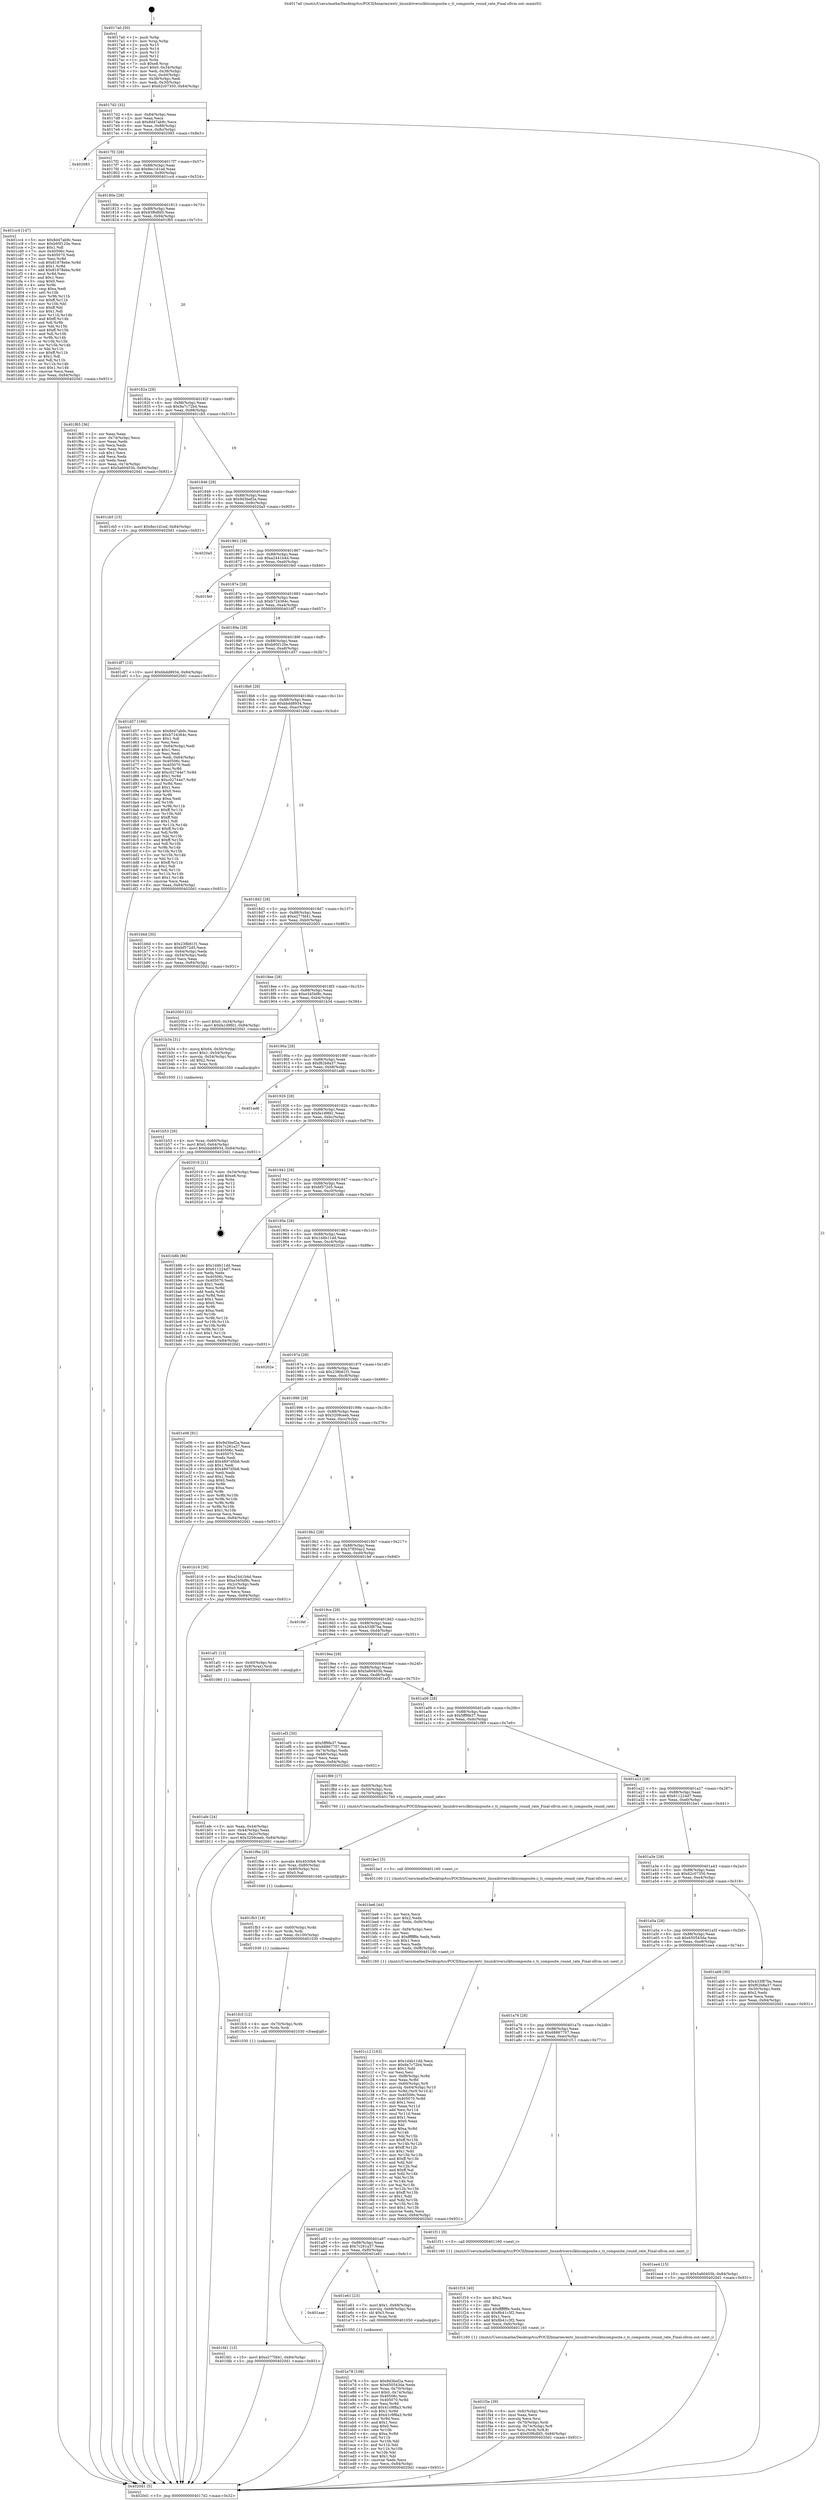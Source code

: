 digraph "0x4017a0" {
  label = "0x4017a0 (/mnt/c/Users/mathe/Desktop/tcc/POCII/binaries/extr_linuxdriversclkticomposite.c_ti_composite_round_rate_Final-ollvm.out::main(0))"
  labelloc = "t"
  node[shape=record]

  Entry [label="",width=0.3,height=0.3,shape=circle,fillcolor=black,style=filled]
  "0x4017d2" [label="{
     0x4017d2 [32]\l
     | [instrs]\l
     &nbsp;&nbsp;0x4017d2 \<+6\>: mov -0x84(%rbp),%eax\l
     &nbsp;&nbsp;0x4017d8 \<+2\>: mov %eax,%ecx\l
     &nbsp;&nbsp;0x4017da \<+6\>: sub $0x8d47ab9c,%ecx\l
     &nbsp;&nbsp;0x4017e0 \<+6\>: mov %eax,-0x88(%rbp)\l
     &nbsp;&nbsp;0x4017e6 \<+6\>: mov %ecx,-0x8c(%rbp)\l
     &nbsp;&nbsp;0x4017ec \<+6\>: je 0000000000402083 \<main+0x8e3\>\l
  }"]
  "0x402083" [label="{
     0x402083\l
  }", style=dashed]
  "0x4017f2" [label="{
     0x4017f2 [28]\l
     | [instrs]\l
     &nbsp;&nbsp;0x4017f2 \<+5\>: jmp 00000000004017f7 \<main+0x57\>\l
     &nbsp;&nbsp;0x4017f7 \<+6\>: mov -0x88(%rbp),%eax\l
     &nbsp;&nbsp;0x4017fd \<+5\>: sub $0x8ec1d1ed,%eax\l
     &nbsp;&nbsp;0x401802 \<+6\>: mov %eax,-0x90(%rbp)\l
     &nbsp;&nbsp;0x401808 \<+6\>: je 0000000000401cc4 \<main+0x524\>\l
  }"]
  Exit [label="",width=0.3,height=0.3,shape=circle,fillcolor=black,style=filled,peripheries=2]
  "0x401cc4" [label="{
     0x401cc4 [147]\l
     | [instrs]\l
     &nbsp;&nbsp;0x401cc4 \<+5\>: mov $0x8d47ab9c,%eax\l
     &nbsp;&nbsp;0x401cc9 \<+5\>: mov $0xb95f120e,%ecx\l
     &nbsp;&nbsp;0x401cce \<+2\>: mov $0x1,%dl\l
     &nbsp;&nbsp;0x401cd0 \<+7\>: mov 0x40506c,%esi\l
     &nbsp;&nbsp;0x401cd7 \<+7\>: mov 0x405070,%edi\l
     &nbsp;&nbsp;0x401cde \<+3\>: mov %esi,%r8d\l
     &nbsp;&nbsp;0x401ce1 \<+7\>: sub $0x81878ebe,%r8d\l
     &nbsp;&nbsp;0x401ce8 \<+4\>: sub $0x1,%r8d\l
     &nbsp;&nbsp;0x401cec \<+7\>: add $0x81878ebe,%r8d\l
     &nbsp;&nbsp;0x401cf3 \<+4\>: imul %r8d,%esi\l
     &nbsp;&nbsp;0x401cf7 \<+3\>: and $0x1,%esi\l
     &nbsp;&nbsp;0x401cfa \<+3\>: cmp $0x0,%esi\l
     &nbsp;&nbsp;0x401cfd \<+4\>: sete %r9b\l
     &nbsp;&nbsp;0x401d01 \<+3\>: cmp $0xa,%edi\l
     &nbsp;&nbsp;0x401d04 \<+4\>: setl %r10b\l
     &nbsp;&nbsp;0x401d08 \<+3\>: mov %r9b,%r11b\l
     &nbsp;&nbsp;0x401d0b \<+4\>: xor $0xff,%r11b\l
     &nbsp;&nbsp;0x401d0f \<+3\>: mov %r10b,%bl\l
     &nbsp;&nbsp;0x401d12 \<+3\>: xor $0xff,%bl\l
     &nbsp;&nbsp;0x401d15 \<+3\>: xor $0x1,%dl\l
     &nbsp;&nbsp;0x401d18 \<+3\>: mov %r11b,%r14b\l
     &nbsp;&nbsp;0x401d1b \<+4\>: and $0xff,%r14b\l
     &nbsp;&nbsp;0x401d1f \<+3\>: and %dl,%r9b\l
     &nbsp;&nbsp;0x401d22 \<+3\>: mov %bl,%r15b\l
     &nbsp;&nbsp;0x401d25 \<+4\>: and $0xff,%r15b\l
     &nbsp;&nbsp;0x401d29 \<+3\>: and %dl,%r10b\l
     &nbsp;&nbsp;0x401d2c \<+3\>: or %r9b,%r14b\l
     &nbsp;&nbsp;0x401d2f \<+3\>: or %r10b,%r15b\l
     &nbsp;&nbsp;0x401d32 \<+3\>: xor %r15b,%r14b\l
     &nbsp;&nbsp;0x401d35 \<+3\>: or %bl,%r11b\l
     &nbsp;&nbsp;0x401d38 \<+4\>: xor $0xff,%r11b\l
     &nbsp;&nbsp;0x401d3c \<+3\>: or $0x1,%dl\l
     &nbsp;&nbsp;0x401d3f \<+3\>: and %dl,%r11b\l
     &nbsp;&nbsp;0x401d42 \<+3\>: or %r11b,%r14b\l
     &nbsp;&nbsp;0x401d45 \<+4\>: test $0x1,%r14b\l
     &nbsp;&nbsp;0x401d49 \<+3\>: cmovne %ecx,%eax\l
     &nbsp;&nbsp;0x401d4c \<+6\>: mov %eax,-0x84(%rbp)\l
     &nbsp;&nbsp;0x401d52 \<+5\>: jmp 00000000004020d1 \<main+0x931\>\l
  }"]
  "0x40180e" [label="{
     0x40180e [28]\l
     | [instrs]\l
     &nbsp;&nbsp;0x40180e \<+5\>: jmp 0000000000401813 \<main+0x73\>\l
     &nbsp;&nbsp;0x401813 \<+6\>: mov -0x88(%rbp),%eax\l
     &nbsp;&nbsp;0x401819 \<+5\>: sub $0x93f6dfd5,%eax\l
     &nbsp;&nbsp;0x40181e \<+6\>: mov %eax,-0x94(%rbp)\l
     &nbsp;&nbsp;0x401824 \<+6\>: je 0000000000401f65 \<main+0x7c5\>\l
  }"]
  "0x401fd1" [label="{
     0x401fd1 [15]\l
     | [instrs]\l
     &nbsp;&nbsp;0x401fd1 \<+10\>: movl $0xe277fd41,-0x84(%rbp)\l
     &nbsp;&nbsp;0x401fdb \<+5\>: jmp 00000000004020d1 \<main+0x931\>\l
  }"]
  "0x401f65" [label="{
     0x401f65 [36]\l
     | [instrs]\l
     &nbsp;&nbsp;0x401f65 \<+2\>: xor %eax,%eax\l
     &nbsp;&nbsp;0x401f67 \<+3\>: mov -0x74(%rbp),%ecx\l
     &nbsp;&nbsp;0x401f6a \<+2\>: mov %eax,%edx\l
     &nbsp;&nbsp;0x401f6c \<+2\>: sub %ecx,%edx\l
     &nbsp;&nbsp;0x401f6e \<+2\>: mov %eax,%ecx\l
     &nbsp;&nbsp;0x401f70 \<+3\>: sub $0x1,%ecx\l
     &nbsp;&nbsp;0x401f73 \<+2\>: add %ecx,%edx\l
     &nbsp;&nbsp;0x401f75 \<+2\>: sub %edx,%eax\l
     &nbsp;&nbsp;0x401f77 \<+3\>: mov %eax,-0x74(%rbp)\l
     &nbsp;&nbsp;0x401f7a \<+10\>: movl $0x5a60403b,-0x84(%rbp)\l
     &nbsp;&nbsp;0x401f84 \<+5\>: jmp 00000000004020d1 \<main+0x931\>\l
  }"]
  "0x40182a" [label="{
     0x40182a [28]\l
     | [instrs]\l
     &nbsp;&nbsp;0x40182a \<+5\>: jmp 000000000040182f \<main+0x8f\>\l
     &nbsp;&nbsp;0x40182f \<+6\>: mov -0x88(%rbp),%eax\l
     &nbsp;&nbsp;0x401835 \<+5\>: sub $0x9a7c72b4,%eax\l
     &nbsp;&nbsp;0x40183a \<+6\>: mov %eax,-0x98(%rbp)\l
     &nbsp;&nbsp;0x401840 \<+6\>: je 0000000000401cb5 \<main+0x515\>\l
  }"]
  "0x401fc5" [label="{
     0x401fc5 [12]\l
     | [instrs]\l
     &nbsp;&nbsp;0x401fc5 \<+4\>: mov -0x70(%rbp),%rdx\l
     &nbsp;&nbsp;0x401fc9 \<+3\>: mov %rdx,%rdi\l
     &nbsp;&nbsp;0x401fcc \<+5\>: call 0000000000401030 \<free@plt\>\l
     | [calls]\l
     &nbsp;&nbsp;0x401030 \{1\} (unknown)\l
  }"]
  "0x401cb5" [label="{
     0x401cb5 [15]\l
     | [instrs]\l
     &nbsp;&nbsp;0x401cb5 \<+10\>: movl $0x8ec1d1ed,-0x84(%rbp)\l
     &nbsp;&nbsp;0x401cbf \<+5\>: jmp 00000000004020d1 \<main+0x931\>\l
  }"]
  "0x401846" [label="{
     0x401846 [28]\l
     | [instrs]\l
     &nbsp;&nbsp;0x401846 \<+5\>: jmp 000000000040184b \<main+0xab\>\l
     &nbsp;&nbsp;0x40184b \<+6\>: mov -0x88(%rbp),%eax\l
     &nbsp;&nbsp;0x401851 \<+5\>: sub $0x9d3bef2a,%eax\l
     &nbsp;&nbsp;0x401856 \<+6\>: mov %eax,-0x9c(%rbp)\l
     &nbsp;&nbsp;0x40185c \<+6\>: je 00000000004020a5 \<main+0x905\>\l
  }"]
  "0x401fb3" [label="{
     0x401fb3 [18]\l
     | [instrs]\l
     &nbsp;&nbsp;0x401fb3 \<+4\>: mov -0x60(%rbp),%rdx\l
     &nbsp;&nbsp;0x401fb7 \<+3\>: mov %rdx,%rdi\l
     &nbsp;&nbsp;0x401fba \<+6\>: mov %eax,-0x100(%rbp)\l
     &nbsp;&nbsp;0x401fc0 \<+5\>: call 0000000000401030 \<free@plt\>\l
     | [calls]\l
     &nbsp;&nbsp;0x401030 \{1\} (unknown)\l
  }"]
  "0x4020a5" [label="{
     0x4020a5\l
  }", style=dashed]
  "0x401862" [label="{
     0x401862 [28]\l
     | [instrs]\l
     &nbsp;&nbsp;0x401862 \<+5\>: jmp 0000000000401867 \<main+0xc7\>\l
     &nbsp;&nbsp;0x401867 \<+6\>: mov -0x88(%rbp),%eax\l
     &nbsp;&nbsp;0x40186d \<+5\>: sub $0xa2441b4d,%eax\l
     &nbsp;&nbsp;0x401872 \<+6\>: mov %eax,-0xa0(%rbp)\l
     &nbsp;&nbsp;0x401878 \<+6\>: je 0000000000401fe0 \<main+0x840\>\l
  }"]
  "0x401f9a" [label="{
     0x401f9a [25]\l
     | [instrs]\l
     &nbsp;&nbsp;0x401f9a \<+10\>: movabs $0x4030b6,%rdi\l
     &nbsp;&nbsp;0x401fa4 \<+4\>: mov %rax,-0x80(%rbp)\l
     &nbsp;&nbsp;0x401fa8 \<+4\>: mov -0x80(%rbp),%rsi\l
     &nbsp;&nbsp;0x401fac \<+2\>: mov $0x0,%al\l
     &nbsp;&nbsp;0x401fae \<+5\>: call 0000000000401040 \<printf@plt\>\l
     | [calls]\l
     &nbsp;&nbsp;0x401040 \{1\} (unknown)\l
  }"]
  "0x401fe0" [label="{
     0x401fe0\l
  }", style=dashed]
  "0x40187e" [label="{
     0x40187e [28]\l
     | [instrs]\l
     &nbsp;&nbsp;0x40187e \<+5\>: jmp 0000000000401883 \<main+0xe3\>\l
     &nbsp;&nbsp;0x401883 \<+6\>: mov -0x88(%rbp),%eax\l
     &nbsp;&nbsp;0x401889 \<+5\>: sub $0xb724364c,%eax\l
     &nbsp;&nbsp;0x40188e \<+6\>: mov %eax,-0xa4(%rbp)\l
     &nbsp;&nbsp;0x401894 \<+6\>: je 0000000000401df7 \<main+0x657\>\l
  }"]
  "0x401f3e" [label="{
     0x401f3e [39]\l
     | [instrs]\l
     &nbsp;&nbsp;0x401f3e \<+6\>: mov -0xfc(%rbp),%ecx\l
     &nbsp;&nbsp;0x401f44 \<+3\>: imul %eax,%ecx\l
     &nbsp;&nbsp;0x401f47 \<+3\>: movslq %ecx,%rsi\l
     &nbsp;&nbsp;0x401f4a \<+4\>: mov -0x70(%rbp),%rdi\l
     &nbsp;&nbsp;0x401f4e \<+4\>: movslq -0x74(%rbp),%r8\l
     &nbsp;&nbsp;0x401f52 \<+4\>: mov %rsi,(%rdi,%r8,8)\l
     &nbsp;&nbsp;0x401f56 \<+10\>: movl $0x93f6dfd5,-0x84(%rbp)\l
     &nbsp;&nbsp;0x401f60 \<+5\>: jmp 00000000004020d1 \<main+0x931\>\l
  }"]
  "0x401df7" [label="{
     0x401df7 [15]\l
     | [instrs]\l
     &nbsp;&nbsp;0x401df7 \<+10\>: movl $0xbbdd8934,-0x84(%rbp)\l
     &nbsp;&nbsp;0x401e01 \<+5\>: jmp 00000000004020d1 \<main+0x931\>\l
  }"]
  "0x40189a" [label="{
     0x40189a [28]\l
     | [instrs]\l
     &nbsp;&nbsp;0x40189a \<+5\>: jmp 000000000040189f \<main+0xff\>\l
     &nbsp;&nbsp;0x40189f \<+6\>: mov -0x88(%rbp),%eax\l
     &nbsp;&nbsp;0x4018a5 \<+5\>: sub $0xb95f120e,%eax\l
     &nbsp;&nbsp;0x4018aa \<+6\>: mov %eax,-0xa8(%rbp)\l
     &nbsp;&nbsp;0x4018b0 \<+6\>: je 0000000000401d57 \<main+0x5b7\>\l
  }"]
  "0x401f16" [label="{
     0x401f16 [40]\l
     | [instrs]\l
     &nbsp;&nbsp;0x401f16 \<+5\>: mov $0x2,%ecx\l
     &nbsp;&nbsp;0x401f1b \<+1\>: cltd\l
     &nbsp;&nbsp;0x401f1c \<+2\>: idiv %ecx\l
     &nbsp;&nbsp;0x401f1e \<+6\>: imul $0xfffffffe,%edx,%ecx\l
     &nbsp;&nbsp;0x401f24 \<+6\>: sub $0x8b41c3f2,%ecx\l
     &nbsp;&nbsp;0x401f2a \<+3\>: add $0x1,%ecx\l
     &nbsp;&nbsp;0x401f2d \<+6\>: add $0x8b41c3f2,%ecx\l
     &nbsp;&nbsp;0x401f33 \<+6\>: mov %ecx,-0xfc(%rbp)\l
     &nbsp;&nbsp;0x401f39 \<+5\>: call 0000000000401160 \<next_i\>\l
     | [calls]\l
     &nbsp;&nbsp;0x401160 \{1\} (/mnt/c/Users/mathe/Desktop/tcc/POCII/binaries/extr_linuxdriversclkticomposite.c_ti_composite_round_rate_Final-ollvm.out::next_i)\l
  }"]
  "0x401d57" [label="{
     0x401d57 [160]\l
     | [instrs]\l
     &nbsp;&nbsp;0x401d57 \<+5\>: mov $0x8d47ab9c,%eax\l
     &nbsp;&nbsp;0x401d5c \<+5\>: mov $0xb724364c,%ecx\l
     &nbsp;&nbsp;0x401d61 \<+2\>: mov $0x1,%dl\l
     &nbsp;&nbsp;0x401d63 \<+2\>: xor %esi,%esi\l
     &nbsp;&nbsp;0x401d65 \<+3\>: mov -0x64(%rbp),%edi\l
     &nbsp;&nbsp;0x401d68 \<+3\>: sub $0x1,%esi\l
     &nbsp;&nbsp;0x401d6b \<+2\>: sub %esi,%edi\l
     &nbsp;&nbsp;0x401d6d \<+3\>: mov %edi,-0x64(%rbp)\l
     &nbsp;&nbsp;0x401d70 \<+7\>: mov 0x40506c,%esi\l
     &nbsp;&nbsp;0x401d77 \<+7\>: mov 0x405070,%edi\l
     &nbsp;&nbsp;0x401d7e \<+3\>: mov %esi,%r8d\l
     &nbsp;&nbsp;0x401d81 \<+7\>: add $0xc02744e7,%r8d\l
     &nbsp;&nbsp;0x401d88 \<+4\>: sub $0x1,%r8d\l
     &nbsp;&nbsp;0x401d8c \<+7\>: sub $0xc02744e7,%r8d\l
     &nbsp;&nbsp;0x401d93 \<+4\>: imul %r8d,%esi\l
     &nbsp;&nbsp;0x401d97 \<+3\>: and $0x1,%esi\l
     &nbsp;&nbsp;0x401d9a \<+3\>: cmp $0x0,%esi\l
     &nbsp;&nbsp;0x401d9d \<+4\>: sete %r9b\l
     &nbsp;&nbsp;0x401da1 \<+3\>: cmp $0xa,%edi\l
     &nbsp;&nbsp;0x401da4 \<+4\>: setl %r10b\l
     &nbsp;&nbsp;0x401da8 \<+3\>: mov %r9b,%r11b\l
     &nbsp;&nbsp;0x401dab \<+4\>: xor $0xff,%r11b\l
     &nbsp;&nbsp;0x401daf \<+3\>: mov %r10b,%bl\l
     &nbsp;&nbsp;0x401db2 \<+3\>: xor $0xff,%bl\l
     &nbsp;&nbsp;0x401db5 \<+3\>: xor $0x1,%dl\l
     &nbsp;&nbsp;0x401db8 \<+3\>: mov %r11b,%r14b\l
     &nbsp;&nbsp;0x401dbb \<+4\>: and $0xff,%r14b\l
     &nbsp;&nbsp;0x401dbf \<+3\>: and %dl,%r9b\l
     &nbsp;&nbsp;0x401dc2 \<+3\>: mov %bl,%r15b\l
     &nbsp;&nbsp;0x401dc5 \<+4\>: and $0xff,%r15b\l
     &nbsp;&nbsp;0x401dc9 \<+3\>: and %dl,%r10b\l
     &nbsp;&nbsp;0x401dcc \<+3\>: or %r9b,%r14b\l
     &nbsp;&nbsp;0x401dcf \<+3\>: or %r10b,%r15b\l
     &nbsp;&nbsp;0x401dd2 \<+3\>: xor %r15b,%r14b\l
     &nbsp;&nbsp;0x401dd5 \<+3\>: or %bl,%r11b\l
     &nbsp;&nbsp;0x401dd8 \<+4\>: xor $0xff,%r11b\l
     &nbsp;&nbsp;0x401ddc \<+3\>: or $0x1,%dl\l
     &nbsp;&nbsp;0x401ddf \<+3\>: and %dl,%r11b\l
     &nbsp;&nbsp;0x401de2 \<+3\>: or %r11b,%r14b\l
     &nbsp;&nbsp;0x401de5 \<+4\>: test $0x1,%r14b\l
     &nbsp;&nbsp;0x401de9 \<+3\>: cmovne %ecx,%eax\l
     &nbsp;&nbsp;0x401dec \<+6\>: mov %eax,-0x84(%rbp)\l
     &nbsp;&nbsp;0x401df2 \<+5\>: jmp 00000000004020d1 \<main+0x931\>\l
  }"]
  "0x4018b6" [label="{
     0x4018b6 [28]\l
     | [instrs]\l
     &nbsp;&nbsp;0x4018b6 \<+5\>: jmp 00000000004018bb \<main+0x11b\>\l
     &nbsp;&nbsp;0x4018bb \<+6\>: mov -0x88(%rbp),%eax\l
     &nbsp;&nbsp;0x4018c1 \<+5\>: sub $0xbbdd8934,%eax\l
     &nbsp;&nbsp;0x4018c6 \<+6\>: mov %eax,-0xac(%rbp)\l
     &nbsp;&nbsp;0x4018cc \<+6\>: je 0000000000401b6d \<main+0x3cd\>\l
  }"]
  "0x401e78" [label="{
     0x401e78 [108]\l
     | [instrs]\l
     &nbsp;&nbsp;0x401e78 \<+5\>: mov $0x9d3bef2a,%ecx\l
     &nbsp;&nbsp;0x401e7d \<+5\>: mov $0x650543da,%edx\l
     &nbsp;&nbsp;0x401e82 \<+4\>: mov %rax,-0x70(%rbp)\l
     &nbsp;&nbsp;0x401e86 \<+7\>: movl $0x0,-0x74(%rbp)\l
     &nbsp;&nbsp;0x401e8d \<+7\>: mov 0x40506c,%esi\l
     &nbsp;&nbsp;0x401e94 \<+8\>: mov 0x405070,%r8d\l
     &nbsp;&nbsp;0x401e9c \<+3\>: mov %esi,%r9d\l
     &nbsp;&nbsp;0x401e9f \<+7\>: add $0x41c9f8a3,%r9d\l
     &nbsp;&nbsp;0x401ea6 \<+4\>: sub $0x1,%r9d\l
     &nbsp;&nbsp;0x401eaa \<+7\>: sub $0x41c9f8a3,%r9d\l
     &nbsp;&nbsp;0x401eb1 \<+4\>: imul %r9d,%esi\l
     &nbsp;&nbsp;0x401eb5 \<+3\>: and $0x1,%esi\l
     &nbsp;&nbsp;0x401eb8 \<+3\>: cmp $0x0,%esi\l
     &nbsp;&nbsp;0x401ebb \<+4\>: sete %r10b\l
     &nbsp;&nbsp;0x401ebf \<+4\>: cmp $0xa,%r8d\l
     &nbsp;&nbsp;0x401ec3 \<+4\>: setl %r11b\l
     &nbsp;&nbsp;0x401ec7 \<+3\>: mov %r10b,%bl\l
     &nbsp;&nbsp;0x401eca \<+3\>: and %r11b,%bl\l
     &nbsp;&nbsp;0x401ecd \<+3\>: xor %r11b,%r10b\l
     &nbsp;&nbsp;0x401ed0 \<+3\>: or %r10b,%bl\l
     &nbsp;&nbsp;0x401ed3 \<+3\>: test $0x1,%bl\l
     &nbsp;&nbsp;0x401ed6 \<+3\>: cmovne %edx,%ecx\l
     &nbsp;&nbsp;0x401ed9 \<+6\>: mov %ecx,-0x84(%rbp)\l
     &nbsp;&nbsp;0x401edf \<+5\>: jmp 00000000004020d1 \<main+0x931\>\l
  }"]
  "0x401b6d" [label="{
     0x401b6d [30]\l
     | [instrs]\l
     &nbsp;&nbsp;0x401b6d \<+5\>: mov $0x238b61f1,%eax\l
     &nbsp;&nbsp;0x401b72 \<+5\>: mov $0xbf572d5,%ecx\l
     &nbsp;&nbsp;0x401b77 \<+3\>: mov -0x64(%rbp),%edx\l
     &nbsp;&nbsp;0x401b7a \<+3\>: cmp -0x54(%rbp),%edx\l
     &nbsp;&nbsp;0x401b7d \<+3\>: cmovl %ecx,%eax\l
     &nbsp;&nbsp;0x401b80 \<+6\>: mov %eax,-0x84(%rbp)\l
     &nbsp;&nbsp;0x401b86 \<+5\>: jmp 00000000004020d1 \<main+0x931\>\l
  }"]
  "0x4018d2" [label="{
     0x4018d2 [28]\l
     | [instrs]\l
     &nbsp;&nbsp;0x4018d2 \<+5\>: jmp 00000000004018d7 \<main+0x137\>\l
     &nbsp;&nbsp;0x4018d7 \<+6\>: mov -0x88(%rbp),%eax\l
     &nbsp;&nbsp;0x4018dd \<+5\>: sub $0xe277fd41,%eax\l
     &nbsp;&nbsp;0x4018e2 \<+6\>: mov %eax,-0xb0(%rbp)\l
     &nbsp;&nbsp;0x4018e8 \<+6\>: je 0000000000402003 \<main+0x863\>\l
  }"]
  "0x401aae" [label="{
     0x401aae\l
  }", style=dashed]
  "0x402003" [label="{
     0x402003 [22]\l
     | [instrs]\l
     &nbsp;&nbsp;0x402003 \<+7\>: movl $0x0,-0x34(%rbp)\l
     &nbsp;&nbsp;0x40200a \<+10\>: movl $0xfa1d9fd1,-0x84(%rbp)\l
     &nbsp;&nbsp;0x402014 \<+5\>: jmp 00000000004020d1 \<main+0x931\>\l
  }"]
  "0x4018ee" [label="{
     0x4018ee [28]\l
     | [instrs]\l
     &nbsp;&nbsp;0x4018ee \<+5\>: jmp 00000000004018f3 \<main+0x153\>\l
     &nbsp;&nbsp;0x4018f3 \<+6\>: mov -0x88(%rbp),%eax\l
     &nbsp;&nbsp;0x4018f9 \<+5\>: sub $0xe345bf8c,%eax\l
     &nbsp;&nbsp;0x4018fe \<+6\>: mov %eax,-0xb4(%rbp)\l
     &nbsp;&nbsp;0x401904 \<+6\>: je 0000000000401b34 \<main+0x394\>\l
  }"]
  "0x401e61" [label="{
     0x401e61 [23]\l
     | [instrs]\l
     &nbsp;&nbsp;0x401e61 \<+7\>: movl $0x1,-0x68(%rbp)\l
     &nbsp;&nbsp;0x401e68 \<+4\>: movslq -0x68(%rbp),%rax\l
     &nbsp;&nbsp;0x401e6c \<+4\>: shl $0x3,%rax\l
     &nbsp;&nbsp;0x401e70 \<+3\>: mov %rax,%rdi\l
     &nbsp;&nbsp;0x401e73 \<+5\>: call 0000000000401050 \<malloc@plt\>\l
     | [calls]\l
     &nbsp;&nbsp;0x401050 \{1\} (unknown)\l
  }"]
  "0x401b34" [label="{
     0x401b34 [31]\l
     | [instrs]\l
     &nbsp;&nbsp;0x401b34 \<+8\>: movq $0x64,-0x50(%rbp)\l
     &nbsp;&nbsp;0x401b3c \<+7\>: movl $0x1,-0x54(%rbp)\l
     &nbsp;&nbsp;0x401b43 \<+4\>: movslq -0x54(%rbp),%rax\l
     &nbsp;&nbsp;0x401b47 \<+4\>: shl $0x2,%rax\l
     &nbsp;&nbsp;0x401b4b \<+3\>: mov %rax,%rdi\l
     &nbsp;&nbsp;0x401b4e \<+5\>: call 0000000000401050 \<malloc@plt\>\l
     | [calls]\l
     &nbsp;&nbsp;0x401050 \{1\} (unknown)\l
  }"]
  "0x40190a" [label="{
     0x40190a [28]\l
     | [instrs]\l
     &nbsp;&nbsp;0x40190a \<+5\>: jmp 000000000040190f \<main+0x16f\>\l
     &nbsp;&nbsp;0x40190f \<+6\>: mov -0x88(%rbp),%eax\l
     &nbsp;&nbsp;0x401915 \<+5\>: sub $0xf62b8a37,%eax\l
     &nbsp;&nbsp;0x40191a \<+6\>: mov %eax,-0xb8(%rbp)\l
     &nbsp;&nbsp;0x401920 \<+6\>: je 0000000000401ad6 \<main+0x336\>\l
  }"]
  "0x401a92" [label="{
     0x401a92 [28]\l
     | [instrs]\l
     &nbsp;&nbsp;0x401a92 \<+5\>: jmp 0000000000401a97 \<main+0x2f7\>\l
     &nbsp;&nbsp;0x401a97 \<+6\>: mov -0x88(%rbp),%eax\l
     &nbsp;&nbsp;0x401a9d \<+5\>: sub $0x7c261a37,%eax\l
     &nbsp;&nbsp;0x401aa2 \<+6\>: mov %eax,-0xf0(%rbp)\l
     &nbsp;&nbsp;0x401aa8 \<+6\>: je 0000000000401e61 \<main+0x6c1\>\l
  }"]
  "0x401ad6" [label="{
     0x401ad6\l
  }", style=dashed]
  "0x401926" [label="{
     0x401926 [28]\l
     | [instrs]\l
     &nbsp;&nbsp;0x401926 \<+5\>: jmp 000000000040192b \<main+0x18b\>\l
     &nbsp;&nbsp;0x40192b \<+6\>: mov -0x88(%rbp),%eax\l
     &nbsp;&nbsp;0x401931 \<+5\>: sub $0xfa1d9fd1,%eax\l
     &nbsp;&nbsp;0x401936 \<+6\>: mov %eax,-0xbc(%rbp)\l
     &nbsp;&nbsp;0x40193c \<+6\>: je 0000000000402019 \<main+0x879\>\l
  }"]
  "0x401f11" [label="{
     0x401f11 [5]\l
     | [instrs]\l
     &nbsp;&nbsp;0x401f11 \<+5\>: call 0000000000401160 \<next_i\>\l
     | [calls]\l
     &nbsp;&nbsp;0x401160 \{1\} (/mnt/c/Users/mathe/Desktop/tcc/POCII/binaries/extr_linuxdriversclkticomposite.c_ti_composite_round_rate_Final-ollvm.out::next_i)\l
  }"]
  "0x402019" [label="{
     0x402019 [21]\l
     | [instrs]\l
     &nbsp;&nbsp;0x402019 \<+3\>: mov -0x34(%rbp),%eax\l
     &nbsp;&nbsp;0x40201c \<+7\>: add $0xe8,%rsp\l
     &nbsp;&nbsp;0x402023 \<+1\>: pop %rbx\l
     &nbsp;&nbsp;0x402024 \<+2\>: pop %r12\l
     &nbsp;&nbsp;0x402026 \<+2\>: pop %r13\l
     &nbsp;&nbsp;0x402028 \<+2\>: pop %r14\l
     &nbsp;&nbsp;0x40202a \<+2\>: pop %r15\l
     &nbsp;&nbsp;0x40202c \<+1\>: pop %rbp\l
     &nbsp;&nbsp;0x40202d \<+1\>: ret\l
  }"]
  "0x401942" [label="{
     0x401942 [28]\l
     | [instrs]\l
     &nbsp;&nbsp;0x401942 \<+5\>: jmp 0000000000401947 \<main+0x1a7\>\l
     &nbsp;&nbsp;0x401947 \<+6\>: mov -0x88(%rbp),%eax\l
     &nbsp;&nbsp;0x40194d \<+5\>: sub $0xbf572d5,%eax\l
     &nbsp;&nbsp;0x401952 \<+6\>: mov %eax,-0xc0(%rbp)\l
     &nbsp;&nbsp;0x401958 \<+6\>: je 0000000000401b8b \<main+0x3eb\>\l
  }"]
  "0x401a76" [label="{
     0x401a76 [28]\l
     | [instrs]\l
     &nbsp;&nbsp;0x401a76 \<+5\>: jmp 0000000000401a7b \<main+0x2db\>\l
     &nbsp;&nbsp;0x401a7b \<+6\>: mov -0x88(%rbp),%eax\l
     &nbsp;&nbsp;0x401a81 \<+5\>: sub $0x68867707,%eax\l
     &nbsp;&nbsp;0x401a86 \<+6\>: mov %eax,-0xec(%rbp)\l
     &nbsp;&nbsp;0x401a8c \<+6\>: je 0000000000401f11 \<main+0x771\>\l
  }"]
  "0x401b8b" [label="{
     0x401b8b [86]\l
     | [instrs]\l
     &nbsp;&nbsp;0x401b8b \<+5\>: mov $0x1d4b11dd,%eax\l
     &nbsp;&nbsp;0x401b90 \<+5\>: mov $0x611224d7,%ecx\l
     &nbsp;&nbsp;0x401b95 \<+2\>: xor %edx,%edx\l
     &nbsp;&nbsp;0x401b97 \<+7\>: mov 0x40506c,%esi\l
     &nbsp;&nbsp;0x401b9e \<+7\>: mov 0x405070,%edi\l
     &nbsp;&nbsp;0x401ba5 \<+3\>: sub $0x1,%edx\l
     &nbsp;&nbsp;0x401ba8 \<+3\>: mov %esi,%r8d\l
     &nbsp;&nbsp;0x401bab \<+3\>: add %edx,%r8d\l
     &nbsp;&nbsp;0x401bae \<+4\>: imul %r8d,%esi\l
     &nbsp;&nbsp;0x401bb2 \<+3\>: and $0x1,%esi\l
     &nbsp;&nbsp;0x401bb5 \<+3\>: cmp $0x0,%esi\l
     &nbsp;&nbsp;0x401bb8 \<+4\>: sete %r9b\l
     &nbsp;&nbsp;0x401bbc \<+3\>: cmp $0xa,%edi\l
     &nbsp;&nbsp;0x401bbf \<+4\>: setl %r10b\l
     &nbsp;&nbsp;0x401bc3 \<+3\>: mov %r9b,%r11b\l
     &nbsp;&nbsp;0x401bc6 \<+3\>: and %r10b,%r11b\l
     &nbsp;&nbsp;0x401bc9 \<+3\>: xor %r10b,%r9b\l
     &nbsp;&nbsp;0x401bcc \<+3\>: or %r9b,%r11b\l
     &nbsp;&nbsp;0x401bcf \<+4\>: test $0x1,%r11b\l
     &nbsp;&nbsp;0x401bd3 \<+3\>: cmovne %ecx,%eax\l
     &nbsp;&nbsp;0x401bd6 \<+6\>: mov %eax,-0x84(%rbp)\l
     &nbsp;&nbsp;0x401bdc \<+5\>: jmp 00000000004020d1 \<main+0x931\>\l
  }"]
  "0x40195e" [label="{
     0x40195e [28]\l
     | [instrs]\l
     &nbsp;&nbsp;0x40195e \<+5\>: jmp 0000000000401963 \<main+0x1c3\>\l
     &nbsp;&nbsp;0x401963 \<+6\>: mov -0x88(%rbp),%eax\l
     &nbsp;&nbsp;0x401969 \<+5\>: sub $0x1d4b11dd,%eax\l
     &nbsp;&nbsp;0x40196e \<+6\>: mov %eax,-0xc4(%rbp)\l
     &nbsp;&nbsp;0x401974 \<+6\>: je 000000000040202e \<main+0x88e\>\l
  }"]
  "0x401ee4" [label="{
     0x401ee4 [15]\l
     | [instrs]\l
     &nbsp;&nbsp;0x401ee4 \<+10\>: movl $0x5a60403b,-0x84(%rbp)\l
     &nbsp;&nbsp;0x401eee \<+5\>: jmp 00000000004020d1 \<main+0x931\>\l
  }"]
  "0x40202e" [label="{
     0x40202e\l
  }", style=dashed]
  "0x40197a" [label="{
     0x40197a [28]\l
     | [instrs]\l
     &nbsp;&nbsp;0x40197a \<+5\>: jmp 000000000040197f \<main+0x1df\>\l
     &nbsp;&nbsp;0x40197f \<+6\>: mov -0x88(%rbp),%eax\l
     &nbsp;&nbsp;0x401985 \<+5\>: sub $0x238b61f1,%eax\l
     &nbsp;&nbsp;0x40198a \<+6\>: mov %eax,-0xc8(%rbp)\l
     &nbsp;&nbsp;0x401990 \<+6\>: je 0000000000401e06 \<main+0x666\>\l
  }"]
  "0x401c12" [label="{
     0x401c12 [163]\l
     | [instrs]\l
     &nbsp;&nbsp;0x401c12 \<+5\>: mov $0x1d4b11dd,%ecx\l
     &nbsp;&nbsp;0x401c17 \<+5\>: mov $0x9a7c72b4,%edx\l
     &nbsp;&nbsp;0x401c1c \<+3\>: mov $0x1,%dil\l
     &nbsp;&nbsp;0x401c1f \<+2\>: xor %esi,%esi\l
     &nbsp;&nbsp;0x401c21 \<+7\>: mov -0xf8(%rbp),%r8d\l
     &nbsp;&nbsp;0x401c28 \<+4\>: imul %eax,%r8d\l
     &nbsp;&nbsp;0x401c2c \<+4\>: mov -0x60(%rbp),%r9\l
     &nbsp;&nbsp;0x401c30 \<+4\>: movslq -0x64(%rbp),%r10\l
     &nbsp;&nbsp;0x401c34 \<+4\>: mov %r8d,(%r9,%r10,4)\l
     &nbsp;&nbsp;0x401c38 \<+7\>: mov 0x40506c,%eax\l
     &nbsp;&nbsp;0x401c3f \<+8\>: mov 0x405070,%r8d\l
     &nbsp;&nbsp;0x401c47 \<+3\>: sub $0x1,%esi\l
     &nbsp;&nbsp;0x401c4a \<+3\>: mov %eax,%r11d\l
     &nbsp;&nbsp;0x401c4d \<+3\>: add %esi,%r11d\l
     &nbsp;&nbsp;0x401c50 \<+4\>: imul %r11d,%eax\l
     &nbsp;&nbsp;0x401c54 \<+3\>: and $0x1,%eax\l
     &nbsp;&nbsp;0x401c57 \<+3\>: cmp $0x0,%eax\l
     &nbsp;&nbsp;0x401c5a \<+3\>: sete %bl\l
     &nbsp;&nbsp;0x401c5d \<+4\>: cmp $0xa,%r8d\l
     &nbsp;&nbsp;0x401c61 \<+4\>: setl %r14b\l
     &nbsp;&nbsp;0x401c65 \<+3\>: mov %bl,%r15b\l
     &nbsp;&nbsp;0x401c68 \<+4\>: xor $0xff,%r15b\l
     &nbsp;&nbsp;0x401c6c \<+3\>: mov %r14b,%r12b\l
     &nbsp;&nbsp;0x401c6f \<+4\>: xor $0xff,%r12b\l
     &nbsp;&nbsp;0x401c73 \<+4\>: xor $0x1,%dil\l
     &nbsp;&nbsp;0x401c77 \<+3\>: mov %r15b,%r13b\l
     &nbsp;&nbsp;0x401c7a \<+4\>: and $0xff,%r13b\l
     &nbsp;&nbsp;0x401c7e \<+3\>: and %dil,%bl\l
     &nbsp;&nbsp;0x401c81 \<+3\>: mov %r12b,%al\l
     &nbsp;&nbsp;0x401c84 \<+2\>: and $0xff,%al\l
     &nbsp;&nbsp;0x401c86 \<+3\>: and %dil,%r14b\l
     &nbsp;&nbsp;0x401c89 \<+3\>: or %bl,%r13b\l
     &nbsp;&nbsp;0x401c8c \<+3\>: or %r14b,%al\l
     &nbsp;&nbsp;0x401c8f \<+3\>: xor %al,%r13b\l
     &nbsp;&nbsp;0x401c92 \<+3\>: or %r12b,%r15b\l
     &nbsp;&nbsp;0x401c95 \<+4\>: xor $0xff,%r15b\l
     &nbsp;&nbsp;0x401c99 \<+4\>: or $0x1,%dil\l
     &nbsp;&nbsp;0x401c9d \<+3\>: and %dil,%r15b\l
     &nbsp;&nbsp;0x401ca0 \<+3\>: or %r15b,%r13b\l
     &nbsp;&nbsp;0x401ca3 \<+4\>: test $0x1,%r13b\l
     &nbsp;&nbsp;0x401ca7 \<+3\>: cmovne %edx,%ecx\l
     &nbsp;&nbsp;0x401caa \<+6\>: mov %ecx,-0x84(%rbp)\l
     &nbsp;&nbsp;0x401cb0 \<+5\>: jmp 00000000004020d1 \<main+0x931\>\l
  }"]
  "0x401e06" [label="{
     0x401e06 [91]\l
     | [instrs]\l
     &nbsp;&nbsp;0x401e06 \<+5\>: mov $0x9d3bef2a,%eax\l
     &nbsp;&nbsp;0x401e0b \<+5\>: mov $0x7c261a37,%ecx\l
     &nbsp;&nbsp;0x401e10 \<+7\>: mov 0x40506c,%edx\l
     &nbsp;&nbsp;0x401e17 \<+7\>: mov 0x405070,%esi\l
     &nbsp;&nbsp;0x401e1e \<+2\>: mov %edx,%edi\l
     &nbsp;&nbsp;0x401e20 \<+6\>: add $0x4897d5b8,%edi\l
     &nbsp;&nbsp;0x401e26 \<+3\>: sub $0x1,%edi\l
     &nbsp;&nbsp;0x401e29 \<+6\>: sub $0x4897d5b8,%edi\l
     &nbsp;&nbsp;0x401e2f \<+3\>: imul %edi,%edx\l
     &nbsp;&nbsp;0x401e32 \<+3\>: and $0x1,%edx\l
     &nbsp;&nbsp;0x401e35 \<+3\>: cmp $0x0,%edx\l
     &nbsp;&nbsp;0x401e38 \<+4\>: sete %r8b\l
     &nbsp;&nbsp;0x401e3c \<+3\>: cmp $0xa,%esi\l
     &nbsp;&nbsp;0x401e3f \<+4\>: setl %r9b\l
     &nbsp;&nbsp;0x401e43 \<+3\>: mov %r8b,%r10b\l
     &nbsp;&nbsp;0x401e46 \<+3\>: and %r9b,%r10b\l
     &nbsp;&nbsp;0x401e49 \<+3\>: xor %r9b,%r8b\l
     &nbsp;&nbsp;0x401e4c \<+3\>: or %r8b,%r10b\l
     &nbsp;&nbsp;0x401e4f \<+4\>: test $0x1,%r10b\l
     &nbsp;&nbsp;0x401e53 \<+3\>: cmovne %ecx,%eax\l
     &nbsp;&nbsp;0x401e56 \<+6\>: mov %eax,-0x84(%rbp)\l
     &nbsp;&nbsp;0x401e5c \<+5\>: jmp 00000000004020d1 \<main+0x931\>\l
  }"]
  "0x401996" [label="{
     0x401996 [28]\l
     | [instrs]\l
     &nbsp;&nbsp;0x401996 \<+5\>: jmp 000000000040199b \<main+0x1fb\>\l
     &nbsp;&nbsp;0x40199b \<+6\>: mov -0x88(%rbp),%eax\l
     &nbsp;&nbsp;0x4019a1 \<+5\>: sub $0x3209ceeb,%eax\l
     &nbsp;&nbsp;0x4019a6 \<+6\>: mov %eax,-0xcc(%rbp)\l
     &nbsp;&nbsp;0x4019ac \<+6\>: je 0000000000401b16 \<main+0x376\>\l
  }"]
  "0x401be6" [label="{
     0x401be6 [44]\l
     | [instrs]\l
     &nbsp;&nbsp;0x401be6 \<+2\>: xor %ecx,%ecx\l
     &nbsp;&nbsp;0x401be8 \<+5\>: mov $0x2,%edx\l
     &nbsp;&nbsp;0x401bed \<+6\>: mov %edx,-0xf4(%rbp)\l
     &nbsp;&nbsp;0x401bf3 \<+1\>: cltd\l
     &nbsp;&nbsp;0x401bf4 \<+6\>: mov -0xf4(%rbp),%esi\l
     &nbsp;&nbsp;0x401bfa \<+2\>: idiv %esi\l
     &nbsp;&nbsp;0x401bfc \<+6\>: imul $0xfffffffe,%edx,%edx\l
     &nbsp;&nbsp;0x401c02 \<+3\>: sub $0x1,%ecx\l
     &nbsp;&nbsp;0x401c05 \<+2\>: sub %ecx,%edx\l
     &nbsp;&nbsp;0x401c07 \<+6\>: mov %edx,-0xf8(%rbp)\l
     &nbsp;&nbsp;0x401c0d \<+5\>: call 0000000000401160 \<next_i\>\l
     | [calls]\l
     &nbsp;&nbsp;0x401160 \{1\} (/mnt/c/Users/mathe/Desktop/tcc/POCII/binaries/extr_linuxdriversclkticomposite.c_ti_composite_round_rate_Final-ollvm.out::next_i)\l
  }"]
  "0x401b16" [label="{
     0x401b16 [30]\l
     | [instrs]\l
     &nbsp;&nbsp;0x401b16 \<+5\>: mov $0xa2441b4d,%eax\l
     &nbsp;&nbsp;0x401b1b \<+5\>: mov $0xe345bf8c,%ecx\l
     &nbsp;&nbsp;0x401b20 \<+3\>: mov -0x2c(%rbp),%edx\l
     &nbsp;&nbsp;0x401b23 \<+3\>: cmp $0x0,%edx\l
     &nbsp;&nbsp;0x401b26 \<+3\>: cmove %ecx,%eax\l
     &nbsp;&nbsp;0x401b29 \<+6\>: mov %eax,-0x84(%rbp)\l
     &nbsp;&nbsp;0x401b2f \<+5\>: jmp 00000000004020d1 \<main+0x931\>\l
  }"]
  "0x4019b2" [label="{
     0x4019b2 [28]\l
     | [instrs]\l
     &nbsp;&nbsp;0x4019b2 \<+5\>: jmp 00000000004019b7 \<main+0x217\>\l
     &nbsp;&nbsp;0x4019b7 \<+6\>: mov -0x88(%rbp),%eax\l
     &nbsp;&nbsp;0x4019bd \<+5\>: sub $0x37850ac2,%eax\l
     &nbsp;&nbsp;0x4019c2 \<+6\>: mov %eax,-0xd0(%rbp)\l
     &nbsp;&nbsp;0x4019c8 \<+6\>: je 0000000000401fef \<main+0x84f\>\l
  }"]
  "0x401b53" [label="{
     0x401b53 [26]\l
     | [instrs]\l
     &nbsp;&nbsp;0x401b53 \<+4\>: mov %rax,-0x60(%rbp)\l
     &nbsp;&nbsp;0x401b57 \<+7\>: movl $0x0,-0x64(%rbp)\l
     &nbsp;&nbsp;0x401b5e \<+10\>: movl $0xbbdd8934,-0x84(%rbp)\l
     &nbsp;&nbsp;0x401b68 \<+5\>: jmp 00000000004020d1 \<main+0x931\>\l
  }"]
  "0x401fef" [label="{
     0x401fef\l
  }", style=dashed]
  "0x4019ce" [label="{
     0x4019ce [28]\l
     | [instrs]\l
     &nbsp;&nbsp;0x4019ce \<+5\>: jmp 00000000004019d3 \<main+0x233\>\l
     &nbsp;&nbsp;0x4019d3 \<+6\>: mov -0x88(%rbp),%eax\l
     &nbsp;&nbsp;0x4019d9 \<+5\>: sub $0x433f87ba,%eax\l
     &nbsp;&nbsp;0x4019de \<+6\>: mov %eax,-0xd4(%rbp)\l
     &nbsp;&nbsp;0x4019e4 \<+6\>: je 0000000000401af1 \<main+0x351\>\l
  }"]
  "0x401afe" [label="{
     0x401afe [24]\l
     | [instrs]\l
     &nbsp;&nbsp;0x401afe \<+3\>: mov %eax,-0x44(%rbp)\l
     &nbsp;&nbsp;0x401b01 \<+3\>: mov -0x44(%rbp),%eax\l
     &nbsp;&nbsp;0x401b04 \<+3\>: mov %eax,-0x2c(%rbp)\l
     &nbsp;&nbsp;0x401b07 \<+10\>: movl $0x3209ceeb,-0x84(%rbp)\l
     &nbsp;&nbsp;0x401b11 \<+5\>: jmp 00000000004020d1 \<main+0x931\>\l
  }"]
  "0x401af1" [label="{
     0x401af1 [13]\l
     | [instrs]\l
     &nbsp;&nbsp;0x401af1 \<+4\>: mov -0x40(%rbp),%rax\l
     &nbsp;&nbsp;0x401af5 \<+4\>: mov 0x8(%rax),%rdi\l
     &nbsp;&nbsp;0x401af9 \<+5\>: call 0000000000401060 \<atoi@plt\>\l
     | [calls]\l
     &nbsp;&nbsp;0x401060 \{1\} (unknown)\l
  }"]
  "0x4019ea" [label="{
     0x4019ea [28]\l
     | [instrs]\l
     &nbsp;&nbsp;0x4019ea \<+5\>: jmp 00000000004019ef \<main+0x24f\>\l
     &nbsp;&nbsp;0x4019ef \<+6\>: mov -0x88(%rbp),%eax\l
     &nbsp;&nbsp;0x4019f5 \<+5\>: sub $0x5a60403b,%eax\l
     &nbsp;&nbsp;0x4019fa \<+6\>: mov %eax,-0xd8(%rbp)\l
     &nbsp;&nbsp;0x401a00 \<+6\>: je 0000000000401ef3 \<main+0x753\>\l
  }"]
  "0x4017a0" [label="{
     0x4017a0 [50]\l
     | [instrs]\l
     &nbsp;&nbsp;0x4017a0 \<+1\>: push %rbp\l
     &nbsp;&nbsp;0x4017a1 \<+3\>: mov %rsp,%rbp\l
     &nbsp;&nbsp;0x4017a4 \<+2\>: push %r15\l
     &nbsp;&nbsp;0x4017a6 \<+2\>: push %r14\l
     &nbsp;&nbsp;0x4017a8 \<+2\>: push %r13\l
     &nbsp;&nbsp;0x4017aa \<+2\>: push %r12\l
     &nbsp;&nbsp;0x4017ac \<+1\>: push %rbx\l
     &nbsp;&nbsp;0x4017ad \<+7\>: sub $0xe8,%rsp\l
     &nbsp;&nbsp;0x4017b4 \<+7\>: movl $0x0,-0x34(%rbp)\l
     &nbsp;&nbsp;0x4017bb \<+3\>: mov %edi,-0x38(%rbp)\l
     &nbsp;&nbsp;0x4017be \<+4\>: mov %rsi,-0x40(%rbp)\l
     &nbsp;&nbsp;0x4017c2 \<+3\>: mov -0x38(%rbp),%edi\l
     &nbsp;&nbsp;0x4017c5 \<+3\>: mov %edi,-0x30(%rbp)\l
     &nbsp;&nbsp;0x4017c8 \<+10\>: movl $0x62c07350,-0x84(%rbp)\l
  }"]
  "0x401ef3" [label="{
     0x401ef3 [30]\l
     | [instrs]\l
     &nbsp;&nbsp;0x401ef3 \<+5\>: mov $0x5ff9fe37,%eax\l
     &nbsp;&nbsp;0x401ef8 \<+5\>: mov $0x68867707,%ecx\l
     &nbsp;&nbsp;0x401efd \<+3\>: mov -0x74(%rbp),%edx\l
     &nbsp;&nbsp;0x401f00 \<+3\>: cmp -0x68(%rbp),%edx\l
     &nbsp;&nbsp;0x401f03 \<+3\>: cmovl %ecx,%eax\l
     &nbsp;&nbsp;0x401f06 \<+6\>: mov %eax,-0x84(%rbp)\l
     &nbsp;&nbsp;0x401f0c \<+5\>: jmp 00000000004020d1 \<main+0x931\>\l
  }"]
  "0x401a06" [label="{
     0x401a06 [28]\l
     | [instrs]\l
     &nbsp;&nbsp;0x401a06 \<+5\>: jmp 0000000000401a0b \<main+0x26b\>\l
     &nbsp;&nbsp;0x401a0b \<+6\>: mov -0x88(%rbp),%eax\l
     &nbsp;&nbsp;0x401a11 \<+5\>: sub $0x5ff9fe37,%eax\l
     &nbsp;&nbsp;0x401a16 \<+6\>: mov %eax,-0xdc(%rbp)\l
     &nbsp;&nbsp;0x401a1c \<+6\>: je 0000000000401f89 \<main+0x7e9\>\l
  }"]
  "0x4020d1" [label="{
     0x4020d1 [5]\l
     | [instrs]\l
     &nbsp;&nbsp;0x4020d1 \<+5\>: jmp 00000000004017d2 \<main+0x32\>\l
  }"]
  "0x401f89" [label="{
     0x401f89 [17]\l
     | [instrs]\l
     &nbsp;&nbsp;0x401f89 \<+4\>: mov -0x60(%rbp),%rdi\l
     &nbsp;&nbsp;0x401f8d \<+4\>: mov -0x50(%rbp),%rsi\l
     &nbsp;&nbsp;0x401f91 \<+4\>: mov -0x70(%rbp),%rdx\l
     &nbsp;&nbsp;0x401f95 \<+5\>: call 0000000000401760 \<ti_composite_round_rate\>\l
     | [calls]\l
     &nbsp;&nbsp;0x401760 \{1\} (/mnt/c/Users/mathe/Desktop/tcc/POCII/binaries/extr_linuxdriversclkticomposite.c_ti_composite_round_rate_Final-ollvm.out::ti_composite_round_rate)\l
  }"]
  "0x401a22" [label="{
     0x401a22 [28]\l
     | [instrs]\l
     &nbsp;&nbsp;0x401a22 \<+5\>: jmp 0000000000401a27 \<main+0x287\>\l
     &nbsp;&nbsp;0x401a27 \<+6\>: mov -0x88(%rbp),%eax\l
     &nbsp;&nbsp;0x401a2d \<+5\>: sub $0x611224d7,%eax\l
     &nbsp;&nbsp;0x401a32 \<+6\>: mov %eax,-0xe0(%rbp)\l
     &nbsp;&nbsp;0x401a38 \<+6\>: je 0000000000401be1 \<main+0x441\>\l
  }"]
  "0x401a5a" [label="{
     0x401a5a [28]\l
     | [instrs]\l
     &nbsp;&nbsp;0x401a5a \<+5\>: jmp 0000000000401a5f \<main+0x2bf\>\l
     &nbsp;&nbsp;0x401a5f \<+6\>: mov -0x88(%rbp),%eax\l
     &nbsp;&nbsp;0x401a65 \<+5\>: sub $0x650543da,%eax\l
     &nbsp;&nbsp;0x401a6a \<+6\>: mov %eax,-0xe8(%rbp)\l
     &nbsp;&nbsp;0x401a70 \<+6\>: je 0000000000401ee4 \<main+0x744\>\l
  }"]
  "0x401be1" [label="{
     0x401be1 [5]\l
     | [instrs]\l
     &nbsp;&nbsp;0x401be1 \<+5\>: call 0000000000401160 \<next_i\>\l
     | [calls]\l
     &nbsp;&nbsp;0x401160 \{1\} (/mnt/c/Users/mathe/Desktop/tcc/POCII/binaries/extr_linuxdriversclkticomposite.c_ti_composite_round_rate_Final-ollvm.out::next_i)\l
  }"]
  "0x401a3e" [label="{
     0x401a3e [28]\l
     | [instrs]\l
     &nbsp;&nbsp;0x401a3e \<+5\>: jmp 0000000000401a43 \<main+0x2a3\>\l
     &nbsp;&nbsp;0x401a43 \<+6\>: mov -0x88(%rbp),%eax\l
     &nbsp;&nbsp;0x401a49 \<+5\>: sub $0x62c07350,%eax\l
     &nbsp;&nbsp;0x401a4e \<+6\>: mov %eax,-0xe4(%rbp)\l
     &nbsp;&nbsp;0x401a54 \<+6\>: je 0000000000401ab8 \<main+0x318\>\l
  }"]
  "0x401ab8" [label="{
     0x401ab8 [30]\l
     | [instrs]\l
     &nbsp;&nbsp;0x401ab8 \<+5\>: mov $0x433f87ba,%eax\l
     &nbsp;&nbsp;0x401abd \<+5\>: mov $0xf62b8a37,%ecx\l
     &nbsp;&nbsp;0x401ac2 \<+3\>: mov -0x30(%rbp),%edx\l
     &nbsp;&nbsp;0x401ac5 \<+3\>: cmp $0x2,%edx\l
     &nbsp;&nbsp;0x401ac8 \<+3\>: cmovne %ecx,%eax\l
     &nbsp;&nbsp;0x401acb \<+6\>: mov %eax,-0x84(%rbp)\l
     &nbsp;&nbsp;0x401ad1 \<+5\>: jmp 00000000004020d1 \<main+0x931\>\l
  }"]
  Entry -> "0x4017a0" [label=" 1"]
  "0x4017d2" -> "0x402083" [label=" 0"]
  "0x4017d2" -> "0x4017f2" [label=" 22"]
  "0x402019" -> Exit [label=" 1"]
  "0x4017f2" -> "0x401cc4" [label=" 1"]
  "0x4017f2" -> "0x40180e" [label=" 21"]
  "0x402003" -> "0x4020d1" [label=" 1"]
  "0x40180e" -> "0x401f65" [label=" 1"]
  "0x40180e" -> "0x40182a" [label=" 20"]
  "0x401fd1" -> "0x4020d1" [label=" 1"]
  "0x40182a" -> "0x401cb5" [label=" 1"]
  "0x40182a" -> "0x401846" [label=" 19"]
  "0x401fc5" -> "0x401fd1" [label=" 1"]
  "0x401846" -> "0x4020a5" [label=" 0"]
  "0x401846" -> "0x401862" [label=" 19"]
  "0x401fb3" -> "0x401fc5" [label=" 1"]
  "0x401862" -> "0x401fe0" [label=" 0"]
  "0x401862" -> "0x40187e" [label=" 19"]
  "0x401f9a" -> "0x401fb3" [label=" 1"]
  "0x40187e" -> "0x401df7" [label=" 1"]
  "0x40187e" -> "0x40189a" [label=" 18"]
  "0x401f89" -> "0x401f9a" [label=" 1"]
  "0x40189a" -> "0x401d57" [label=" 1"]
  "0x40189a" -> "0x4018b6" [label=" 17"]
  "0x401f65" -> "0x4020d1" [label=" 1"]
  "0x4018b6" -> "0x401b6d" [label=" 2"]
  "0x4018b6" -> "0x4018d2" [label=" 15"]
  "0x401f3e" -> "0x4020d1" [label=" 1"]
  "0x4018d2" -> "0x402003" [label=" 1"]
  "0x4018d2" -> "0x4018ee" [label=" 14"]
  "0x401f16" -> "0x401f3e" [label=" 1"]
  "0x4018ee" -> "0x401b34" [label=" 1"]
  "0x4018ee" -> "0x40190a" [label=" 13"]
  "0x401f11" -> "0x401f16" [label=" 1"]
  "0x40190a" -> "0x401ad6" [label=" 0"]
  "0x40190a" -> "0x401926" [label=" 13"]
  "0x401ee4" -> "0x4020d1" [label=" 1"]
  "0x401926" -> "0x402019" [label=" 1"]
  "0x401926" -> "0x401942" [label=" 12"]
  "0x401e78" -> "0x4020d1" [label=" 1"]
  "0x401942" -> "0x401b8b" [label=" 1"]
  "0x401942" -> "0x40195e" [label=" 11"]
  "0x401a92" -> "0x401aae" [label=" 0"]
  "0x40195e" -> "0x40202e" [label=" 0"]
  "0x40195e" -> "0x40197a" [label=" 11"]
  "0x401a92" -> "0x401e61" [label=" 1"]
  "0x40197a" -> "0x401e06" [label=" 1"]
  "0x40197a" -> "0x401996" [label=" 10"]
  "0x401a76" -> "0x401a92" [label=" 1"]
  "0x401996" -> "0x401b16" [label=" 1"]
  "0x401996" -> "0x4019b2" [label=" 9"]
  "0x401a76" -> "0x401f11" [label=" 1"]
  "0x4019b2" -> "0x401fef" [label=" 0"]
  "0x4019b2" -> "0x4019ce" [label=" 9"]
  "0x401e61" -> "0x401e78" [label=" 1"]
  "0x4019ce" -> "0x401af1" [label=" 1"]
  "0x4019ce" -> "0x4019ea" [label=" 8"]
  "0x401a5a" -> "0x401a76" [label=" 2"]
  "0x4019ea" -> "0x401ef3" [label=" 2"]
  "0x4019ea" -> "0x401a06" [label=" 6"]
  "0x401a5a" -> "0x401ee4" [label=" 1"]
  "0x401a06" -> "0x401f89" [label=" 1"]
  "0x401a06" -> "0x401a22" [label=" 5"]
  "0x401ef3" -> "0x4020d1" [label=" 2"]
  "0x401a22" -> "0x401be1" [label=" 1"]
  "0x401a22" -> "0x401a3e" [label=" 4"]
  "0x401e06" -> "0x4020d1" [label=" 1"]
  "0x401a3e" -> "0x401ab8" [label=" 1"]
  "0x401a3e" -> "0x401a5a" [label=" 3"]
  "0x401ab8" -> "0x4020d1" [label=" 1"]
  "0x4017a0" -> "0x4017d2" [label=" 1"]
  "0x4020d1" -> "0x4017d2" [label=" 21"]
  "0x401af1" -> "0x401afe" [label=" 1"]
  "0x401afe" -> "0x4020d1" [label=" 1"]
  "0x401b16" -> "0x4020d1" [label=" 1"]
  "0x401b34" -> "0x401b53" [label=" 1"]
  "0x401b53" -> "0x4020d1" [label=" 1"]
  "0x401b6d" -> "0x4020d1" [label=" 2"]
  "0x401b8b" -> "0x4020d1" [label=" 1"]
  "0x401be1" -> "0x401be6" [label=" 1"]
  "0x401be6" -> "0x401c12" [label=" 1"]
  "0x401c12" -> "0x4020d1" [label=" 1"]
  "0x401cb5" -> "0x4020d1" [label=" 1"]
  "0x401cc4" -> "0x4020d1" [label=" 1"]
  "0x401d57" -> "0x4020d1" [label=" 1"]
  "0x401df7" -> "0x4020d1" [label=" 1"]
}
